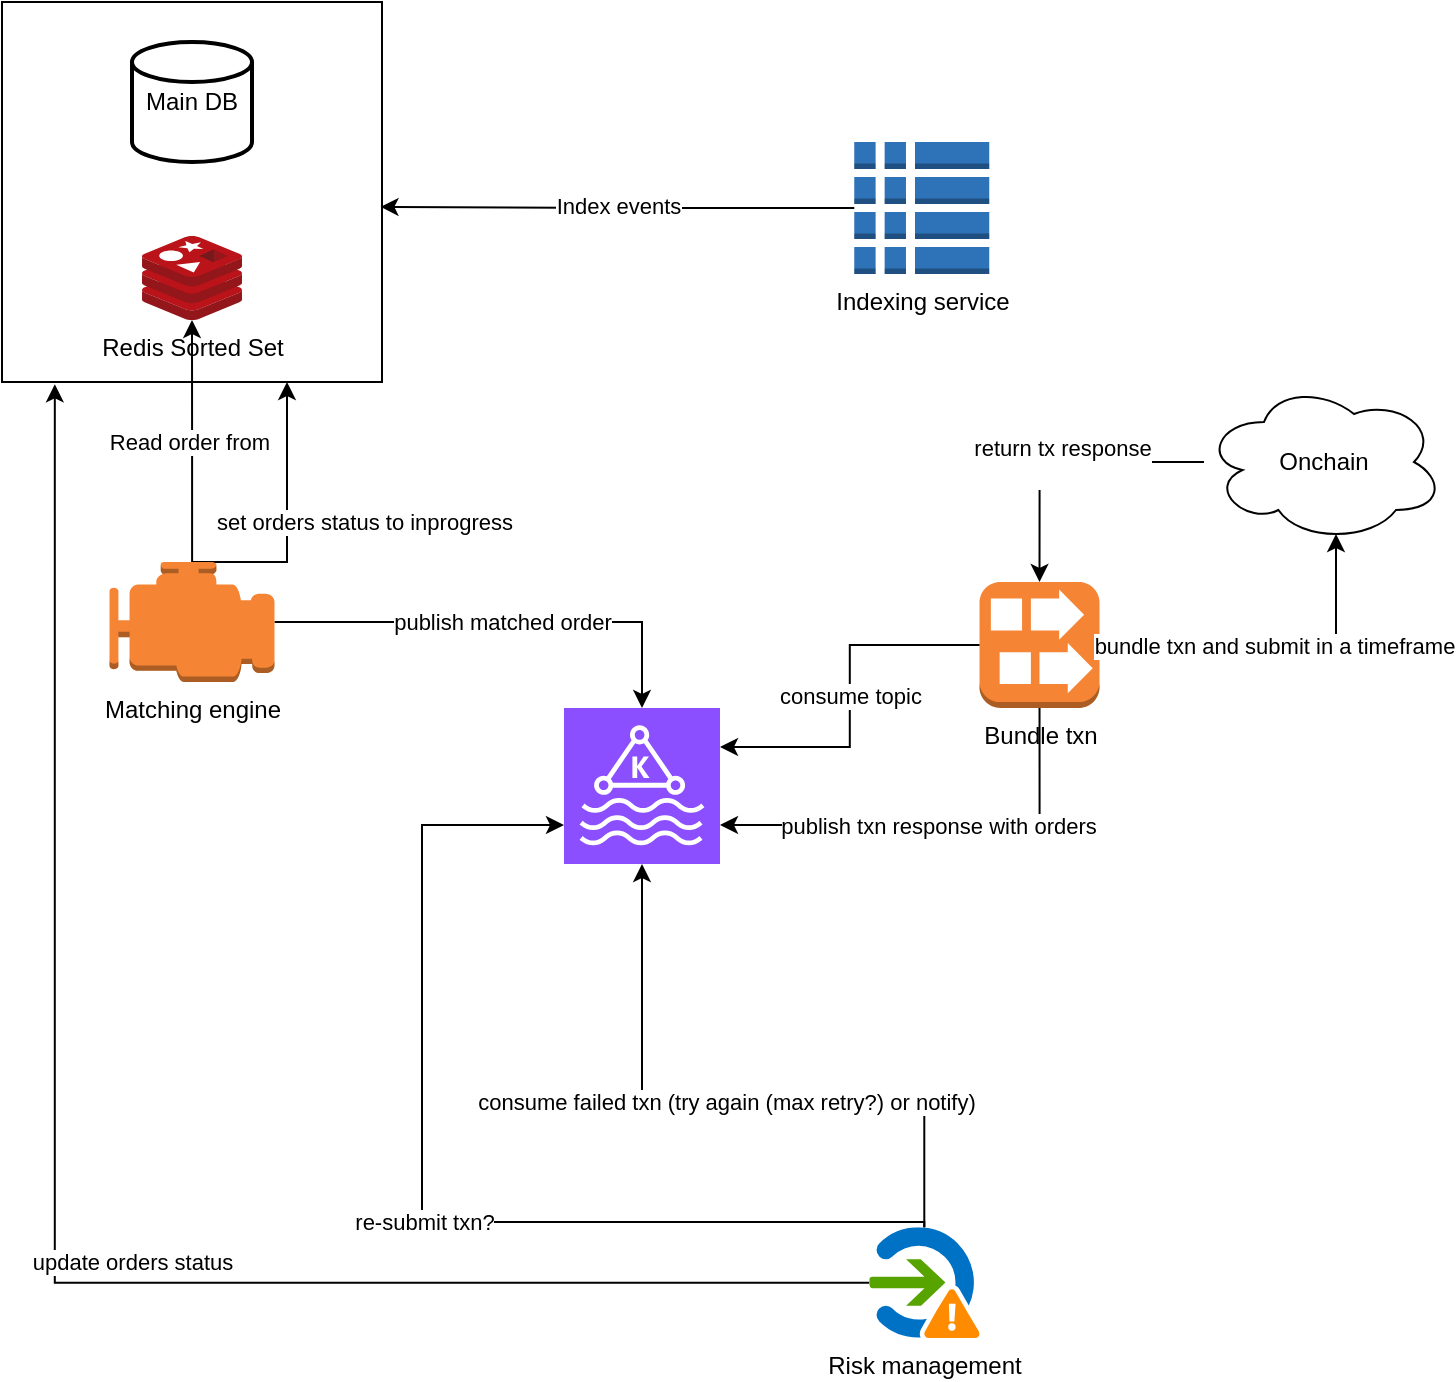<mxfile version="24.4.10" type="github">
  <diagram id="C5RBs43oDa-KdzZeNtuy" name="Page-1">
    <mxGraphModel dx="1258" dy="788" grid="1" gridSize="10" guides="1" tooltips="1" connect="1" arrows="1" fold="1" page="1" pageScale="1" pageWidth="827" pageHeight="1169" math="0" shadow="0">
      <root>
        <mxCell id="WIyWlLk6GJQsqaUBKTNV-0" />
        <mxCell id="WIyWlLk6GJQsqaUBKTNV-1" parent="WIyWlLk6GJQsqaUBKTNV-0" />
        <mxCell id="QOmOsGjM8HWpgaqkYlDh-12" value="" style="whiteSpace=wrap;html=1;aspect=fixed;" vertex="1" parent="WIyWlLk6GJQsqaUBKTNV-1">
          <mxGeometry x="49" y="40" width="190" height="190" as="geometry" />
        </mxCell>
        <mxCell id="QOmOsGjM8HWpgaqkYlDh-4" value="Redis Sorted Set" style="image;sketch=0;aspect=fixed;html=1;points=[];align=center;fontSize=12;image=img/lib/mscae/Cache_Redis_Product.svg;" vertex="1" parent="WIyWlLk6GJQsqaUBKTNV-1">
          <mxGeometry x="119" y="157" width="50" height="42" as="geometry" />
        </mxCell>
        <mxCell id="QOmOsGjM8HWpgaqkYlDh-5" value="Indexing service" style="outlineConnect=0;dashed=0;verticalLabelPosition=bottom;verticalAlign=top;align=center;html=1;shape=mxgraph.aws3.global_secondary_index;fillColor=#2E73B8;gradientColor=none;" vertex="1" parent="WIyWlLk6GJQsqaUBKTNV-1">
          <mxGeometry x="475.13" y="110" width="67.5" height="66" as="geometry" />
        </mxCell>
        <mxCell id="QOmOsGjM8HWpgaqkYlDh-6" value="" style="sketch=0;points=[[0,0,0],[0.25,0,0],[0.5,0,0],[0.75,0,0],[1,0,0],[0,1,0],[0.25,1,0],[0.5,1,0],[0.75,1,0],[1,1,0],[0,0.25,0],[0,0.5,0],[0,0.75,0],[1,0.25,0],[1,0.5,0],[1,0.75,0]];outlineConnect=0;fontColor=#232F3E;fillColor=#8C4FFF;strokeColor=#ffffff;dashed=0;verticalLabelPosition=bottom;verticalAlign=top;align=center;html=1;fontSize=12;fontStyle=0;aspect=fixed;shape=mxgraph.aws4.resourceIcon;resIcon=mxgraph.aws4.managed_streaming_for_kafka;" vertex="1" parent="WIyWlLk6GJQsqaUBKTNV-1">
          <mxGeometry x="330" y="393" width="78" height="78" as="geometry" />
        </mxCell>
        <mxCell id="QOmOsGjM8HWpgaqkYlDh-7" value="Main DB" style="strokeWidth=2;html=1;shape=mxgraph.flowchart.database;whiteSpace=wrap;" vertex="1" parent="WIyWlLk6GJQsqaUBKTNV-1">
          <mxGeometry x="114" y="60" width="60" height="60" as="geometry" />
        </mxCell>
        <mxCell id="QOmOsGjM8HWpgaqkYlDh-14" value="Read order from&amp;nbsp;" style="edgeStyle=orthogonalEdgeStyle;rounded=0;orthogonalLoop=1;jettySize=auto;html=1;" edge="1" parent="WIyWlLk6GJQsqaUBKTNV-1" source="QOmOsGjM8HWpgaqkYlDh-8" target="QOmOsGjM8HWpgaqkYlDh-4">
          <mxGeometry relative="1" as="geometry" />
        </mxCell>
        <mxCell id="QOmOsGjM8HWpgaqkYlDh-15" value="publish matched order" style="edgeStyle=orthogonalEdgeStyle;rounded=0;orthogonalLoop=1;jettySize=auto;html=1;" edge="1" parent="WIyWlLk6GJQsqaUBKTNV-1" source="QOmOsGjM8HWpgaqkYlDh-8" target="QOmOsGjM8HWpgaqkYlDh-6">
          <mxGeometry relative="1" as="geometry" />
        </mxCell>
        <mxCell id="QOmOsGjM8HWpgaqkYlDh-22" value="set orders status to inprogress" style="edgeStyle=orthogonalEdgeStyle;rounded=0;orthogonalLoop=1;jettySize=auto;html=1;exitX=0.5;exitY=0;exitDx=0;exitDy=0;exitPerimeter=0;entryX=0.75;entryY=1;entryDx=0;entryDy=0;" edge="1" parent="WIyWlLk6GJQsqaUBKTNV-1" source="QOmOsGjM8HWpgaqkYlDh-8" target="QOmOsGjM8HWpgaqkYlDh-12">
          <mxGeometry x="-0.018" y="-38" relative="1" as="geometry">
            <Array as="points">
              <mxPoint x="192" y="320" />
            </Array>
            <mxPoint as="offset" />
          </mxGeometry>
        </mxCell>
        <mxCell id="QOmOsGjM8HWpgaqkYlDh-8" value="Matching engine" style="outlineConnect=0;dashed=0;verticalLabelPosition=bottom;verticalAlign=top;align=center;html=1;shape=mxgraph.aws3.emr_engine;fillColor=#F58534;gradientColor=none;" vertex="1" parent="WIyWlLk6GJQsqaUBKTNV-1">
          <mxGeometry x="102.75" y="320" width="82.5" height="60" as="geometry" />
        </mxCell>
        <mxCell id="QOmOsGjM8HWpgaqkYlDh-9" value="Bundle txn" style="outlineConnect=0;dashed=0;verticalLabelPosition=bottom;verticalAlign=top;align=center;html=1;shape=mxgraph.aws3.kinesis_streams;fillColor=#F58534;gradientColor=none;" vertex="1" parent="WIyWlLk6GJQsqaUBKTNV-1">
          <mxGeometry x="537.76" y="330" width="60" height="63" as="geometry" />
        </mxCell>
        <mxCell id="QOmOsGjM8HWpgaqkYlDh-23" value="update orders status" style="edgeStyle=orthogonalEdgeStyle;rounded=0;orthogonalLoop=1;jettySize=auto;html=1;entryX=0.139;entryY=1.006;entryDx=0;entryDy=0;entryPerimeter=0;" edge="1" parent="WIyWlLk6GJQsqaUBKTNV-1" source="QOmOsGjM8HWpgaqkYlDh-10" target="QOmOsGjM8HWpgaqkYlDh-12">
          <mxGeometry x="-0.138" y="-10" relative="1" as="geometry">
            <mxPoint as="offset" />
          </mxGeometry>
        </mxCell>
        <mxCell id="QOmOsGjM8HWpgaqkYlDh-10" value="Risk management" style="image;aspect=fixed;html=1;points=[];align=center;fontSize=12;image=img/lib/azure2/security/Azure_AD_Risky_Signins.svg;" vertex="1" parent="WIyWlLk6GJQsqaUBKTNV-1">
          <mxGeometry x="482.63" y="652.67" width="55.13" height="55.33" as="geometry" />
        </mxCell>
        <mxCell id="QOmOsGjM8HWpgaqkYlDh-13" value="Index events" style="edgeStyle=orthogonalEdgeStyle;rounded=0;orthogonalLoop=1;jettySize=auto;html=1;entryX=0.996;entryY=0.539;entryDx=0;entryDy=0;entryPerimeter=0;" edge="1" parent="WIyWlLk6GJQsqaUBKTNV-1" source="QOmOsGjM8HWpgaqkYlDh-5" target="QOmOsGjM8HWpgaqkYlDh-12">
          <mxGeometry relative="1" as="geometry" />
        </mxCell>
        <mxCell id="QOmOsGjM8HWpgaqkYlDh-16" value="consume topic" style="edgeStyle=orthogonalEdgeStyle;rounded=0;orthogonalLoop=1;jettySize=auto;html=1;entryX=1;entryY=0.25;entryDx=0;entryDy=0;entryPerimeter=0;" edge="1" parent="WIyWlLk6GJQsqaUBKTNV-1" source="QOmOsGjM8HWpgaqkYlDh-9" target="QOmOsGjM8HWpgaqkYlDh-6">
          <mxGeometry relative="1" as="geometry">
            <mxPoint x="388" y="440" as="targetPoint" />
          </mxGeometry>
        </mxCell>
        <mxCell id="QOmOsGjM8HWpgaqkYlDh-17" value="Onchain" style="ellipse;shape=cloud;whiteSpace=wrap;html=1;" vertex="1" parent="WIyWlLk6GJQsqaUBKTNV-1">
          <mxGeometry x="650" y="230" width="120" height="80" as="geometry" />
        </mxCell>
        <mxCell id="QOmOsGjM8HWpgaqkYlDh-18" value="bundle txn and submit in a timeframe" style="edgeStyle=orthogonalEdgeStyle;rounded=0;orthogonalLoop=1;jettySize=auto;html=1;entryX=0.55;entryY=0.95;entryDx=0;entryDy=0;entryPerimeter=0;" edge="1" parent="WIyWlLk6GJQsqaUBKTNV-1" source="QOmOsGjM8HWpgaqkYlDh-9" target="QOmOsGjM8HWpgaqkYlDh-17">
          <mxGeometry relative="1" as="geometry" />
        </mxCell>
        <mxCell id="QOmOsGjM8HWpgaqkYlDh-19" value="return tx response&lt;div&gt;&lt;br&gt;&lt;/div&gt;" style="edgeStyle=orthogonalEdgeStyle;rounded=0;orthogonalLoop=1;jettySize=auto;html=1;entryX=0.5;entryY=0;entryDx=0;entryDy=0;entryPerimeter=0;" edge="1" parent="WIyWlLk6GJQsqaUBKTNV-1" source="QOmOsGjM8HWpgaqkYlDh-17" target="QOmOsGjM8HWpgaqkYlDh-9">
          <mxGeometry relative="1" as="geometry" />
        </mxCell>
        <mxCell id="QOmOsGjM8HWpgaqkYlDh-20" value="publish txn response with orders" style="edgeStyle=orthogonalEdgeStyle;rounded=0;orthogonalLoop=1;jettySize=auto;html=1;exitX=0.5;exitY=1;exitDx=0;exitDy=0;exitPerimeter=0;entryX=1;entryY=0.75;entryDx=0;entryDy=0;entryPerimeter=0;" edge="1" parent="WIyWlLk6GJQsqaUBKTNV-1" source="QOmOsGjM8HWpgaqkYlDh-9" target="QOmOsGjM8HWpgaqkYlDh-6">
          <mxGeometry relative="1" as="geometry" />
        </mxCell>
        <mxCell id="QOmOsGjM8HWpgaqkYlDh-25" value="&lt;span style=&quot;color: rgb(0, 0, 0); font-family: Helvetica; font-size: 11px; font-style: normal; font-variant-ligatures: normal; font-variant-caps: normal; font-weight: 400; letter-spacing: normal; orphans: 2; text-align: center; text-indent: 0px; text-transform: none; widows: 2; word-spacing: 0px; -webkit-text-stroke-width: 0px; white-space: nowrap; background-color: rgb(255, 255, 255); text-decoration-thickness: initial; text-decoration-style: initial; text-decoration-color: initial; display: inline !important; float: none;&quot;&gt;consume failed txn (try again (max retry?) or notify)&lt;/span&gt;" style="edgeStyle=orthogonalEdgeStyle;rounded=0;orthogonalLoop=1;jettySize=auto;html=1;entryX=0.5;entryY=1;entryDx=0;entryDy=0;entryPerimeter=0;" edge="1" parent="WIyWlLk6GJQsqaUBKTNV-1" source="QOmOsGjM8HWpgaqkYlDh-10" target="QOmOsGjM8HWpgaqkYlDh-6">
          <mxGeometry relative="1" as="geometry">
            <Array as="points">
              <mxPoint x="510" y="590" />
              <mxPoint x="369" y="590" />
            </Array>
          </mxGeometry>
        </mxCell>
        <mxCell id="QOmOsGjM8HWpgaqkYlDh-26" value="re-submit txn?" style="edgeStyle=orthogonalEdgeStyle;rounded=0;orthogonalLoop=1;jettySize=auto;html=1;entryX=0;entryY=0.75;entryDx=0;entryDy=0;entryPerimeter=0;" edge="1" parent="WIyWlLk6GJQsqaUBKTNV-1" source="QOmOsGjM8HWpgaqkYlDh-10" target="QOmOsGjM8HWpgaqkYlDh-6">
          <mxGeometry x="-0.032" relative="1" as="geometry">
            <Array as="points">
              <mxPoint x="510" y="650" />
              <mxPoint x="259" y="650" />
              <mxPoint x="259" y="452" />
            </Array>
            <mxPoint x="1" as="offset" />
          </mxGeometry>
        </mxCell>
      </root>
    </mxGraphModel>
  </diagram>
</mxfile>

